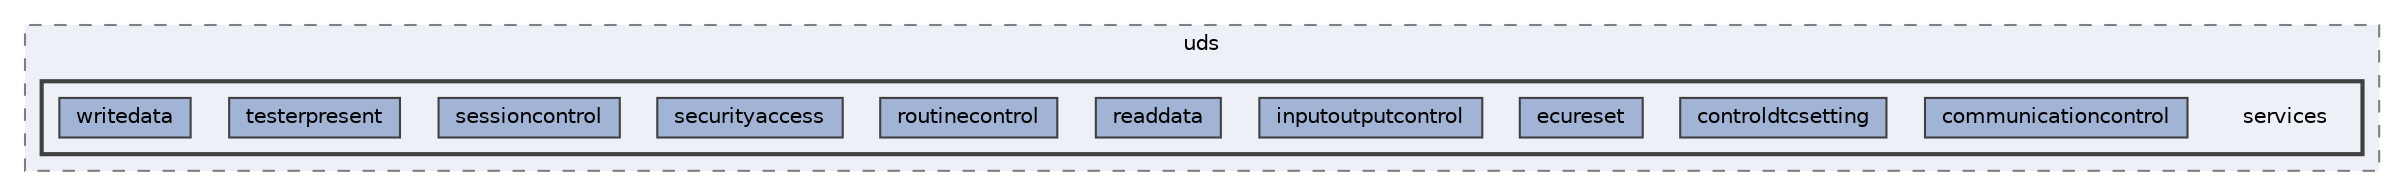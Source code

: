 digraph "services"
{
 // LATEX_PDF_SIZE
  bgcolor="transparent";
  edge [fontname=Helvetica,fontsize=10,labelfontname=Helvetica,labelfontsize=10];
  node [fontname=Helvetica,fontsize=10,shape=box,height=0.2,width=0.4];
  compound=true
  subgraph clusterdir_705d6592cae36bd5669a85c250f93c3f {
    graph [ bgcolor="#edf0f7", pencolor="grey50", label="uds", fontname=Helvetica,fontsize=10 style="filled,dashed", URL="dir_705d6592cae36bd5669a85c250f93c3f.html",tooltip=""]
  subgraph clusterdir_f83e9958f637a68418d40c06726f5abd {
    graph [ bgcolor="#edf0f7", pencolor="grey25", label="", fontname=Helvetica,fontsize=10 style="filled,bold", URL="dir_f83e9958f637a68418d40c06726f5abd.html",tooltip=""]
    dir_f83e9958f637a68418d40c06726f5abd [shape=plaintext, label="services"];
  dir_069c1cdadaef750d9132d89da92707f6 [label="communicationcontrol", fillcolor="#a2b4d6", color="grey25", style="filled", URL="dir_069c1cdadaef750d9132d89da92707f6.html",tooltip=""];
  dir_89c401e93bc6373448a946841d13532c [label="controldtcsetting", fillcolor="#a2b4d6", color="grey25", style="filled", URL="dir_89c401e93bc6373448a946841d13532c.html",tooltip=""];
  dir_61257b2aa4a2aabc34d71aa20aa3140a [label="ecureset", fillcolor="#a2b4d6", color="grey25", style="filled", URL="dir_61257b2aa4a2aabc34d71aa20aa3140a.html",tooltip=""];
  dir_5cc09a3cbdf0358b2fa29ff782ca1f73 [label="inputoutputcontrol", fillcolor="#a2b4d6", color="grey25", style="filled", URL="dir_5cc09a3cbdf0358b2fa29ff782ca1f73.html",tooltip=""];
  dir_a4e0f9dee00f1b3bade842229b6931af [label="readdata", fillcolor="#a2b4d6", color="grey25", style="filled", URL="dir_a4e0f9dee00f1b3bade842229b6931af.html",tooltip=""];
  dir_525c36eed9a54929c3fa044b51a8b478 [label="routinecontrol", fillcolor="#a2b4d6", color="grey25", style="filled", URL="dir_525c36eed9a54929c3fa044b51a8b478.html",tooltip=""];
  dir_2b50136fdf73e3fa6453009fdb11a85a [label="securityaccess", fillcolor="#a2b4d6", color="grey25", style="filled", URL="dir_2b50136fdf73e3fa6453009fdb11a85a.html",tooltip=""];
  dir_c1f329f6337f0ac23a3110b8563fe54e [label="sessioncontrol", fillcolor="#a2b4d6", color="grey25", style="filled", URL="dir_c1f329f6337f0ac23a3110b8563fe54e.html",tooltip=""];
  dir_6b9adb93f8bbbdea3cee968dbf0cfcd0 [label="testerpresent", fillcolor="#a2b4d6", color="grey25", style="filled", URL="dir_6b9adb93f8bbbdea3cee968dbf0cfcd0.html",tooltip=""];
  dir_b3ca6d3dd00f7d134d3290d95bf0906d [label="writedata", fillcolor="#a2b4d6", color="grey25", style="filled", URL="dir_b3ca6d3dd00f7d134d3290d95bf0906d.html",tooltip=""];
  }
  }
}
